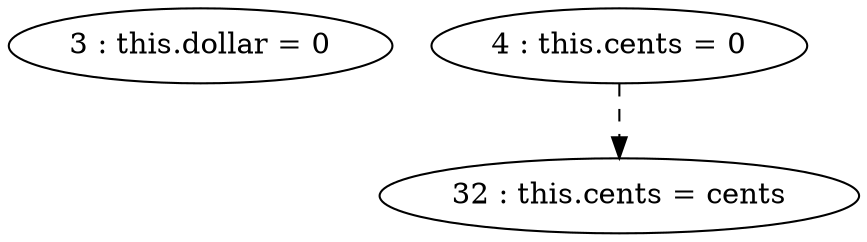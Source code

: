 digraph G {
"3 : this.dollar = 0"
"4 : this.cents = 0"
"4 : this.cents = 0" -> "32 : this.cents = cents" [style=dashed]
"32 : this.cents = cents"
}